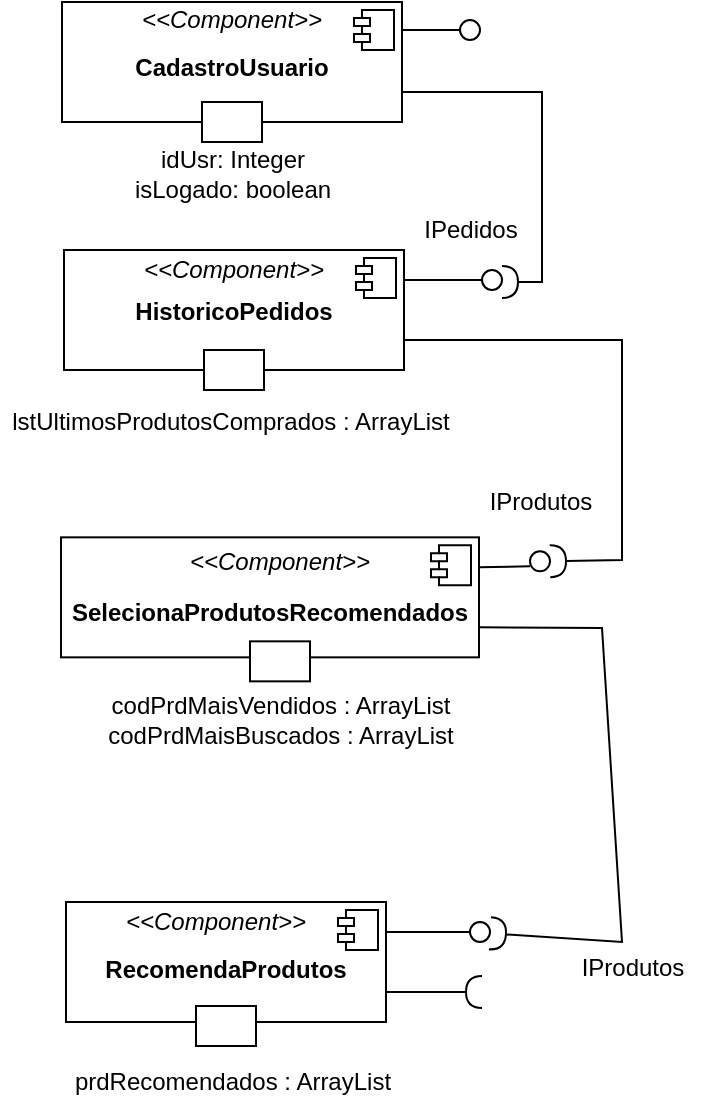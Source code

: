 <mxfile version="13.5.7" type="device"><diagram id="EthnS125_HlTVCzgZFee" name="Page-1"><mxGraphModel dx="1375" dy="515" grid="1" gridSize="10" guides="1" tooltips="1" connect="1" arrows="1" fold="1" page="1" pageScale="1" pageWidth="1169" pageHeight="827" math="0" shadow="0"><root><mxCell id="0"/><mxCell id="1" parent="0"/><mxCell id="lv2RkqwLo2s6CPTMLzVZ-1" value="&lt;p style=&quot;margin: 0px ; margin-top: 6px ; text-align: center&quot;&gt;&lt;br&gt;&lt;/p&gt;" style="align=left;overflow=fill;html=1;dropTarget=0;" parent="1" vertex="1"><mxGeometry x="79.5" y="307.67" width="209" height="60" as="geometry"/></mxCell><mxCell id="lv2RkqwLo2s6CPTMLzVZ-2" value="" style="shape=component;jettyWidth=8;jettyHeight=4;" parent="lv2RkqwLo2s6CPTMLzVZ-1" vertex="1"><mxGeometry x="1" width="20" height="20" relative="1" as="geometry"><mxPoint x="-24" y="4" as="offset"/></mxGeometry></mxCell><mxCell id="lv2RkqwLo2s6CPTMLzVZ-3" value="&lt;i&gt;&amp;lt;&amp;lt;Component&amp;gt;&amp;gt;&lt;/i&gt;" style="text;html=1;strokeColor=none;fillColor=none;align=center;verticalAlign=middle;whiteSpace=wrap;rounded=0;" parent="1" vertex="1"><mxGeometry x="154" y="309.67" width="70" height="20" as="geometry"/></mxCell><mxCell id="lv2RkqwLo2s6CPTMLzVZ-4" value="" style="rounded=0;orthogonalLoop=1;jettySize=auto;html=1;endArrow=none;endFill=0;entryX=0;entryY=0.75;entryDx=0;entryDy=0;entryPerimeter=0;exitX=1;exitY=0.25;exitDx=0;exitDy=0;" parent="1" edge="1" target="lv2RkqwLo2s6CPTMLzVZ-6" source="lv2RkqwLo2s6CPTMLzVZ-1"><mxGeometry relative="1" as="geometry"><mxPoint x="210" y="323.67" as="sourcePoint"/><mxPoint x="266" y="323.34" as="targetPoint"/></mxGeometry></mxCell><mxCell id="lv2RkqwLo2s6CPTMLzVZ-5" value="" style="rounded=0;orthogonalLoop=1;jettySize=auto;html=1;endArrow=halfCircle;endFill=0;endSize=6;strokeWidth=1;exitX=1;exitY=0.75;exitDx=0;exitDy=0;entryX=1;entryY=0.567;entryDx=0;entryDy=0;entryPerimeter=0;" parent="1" source="lv2RkqwLo2s6CPTMLzVZ-1" edge="1" target="D32Wgs87njkqTlpQceE--7"><mxGeometry relative="1" as="geometry"><mxPoint x="500" y="464.67" as="sourcePoint"/><mxPoint x="310" y="500" as="targetPoint"/><Array as="points"><mxPoint x="350" y="353"/><mxPoint x="360" y="510"/></Array></mxGeometry></mxCell><mxCell id="lv2RkqwLo2s6CPTMLzVZ-6" value="" style="ellipse;whiteSpace=wrap;html=1;fontFamily=Helvetica;fontSize=12;fontColor=#000000;align=center;strokeColor=#000000;fillColor=#ffffff;points=[];aspect=fixed;resizable=0;" parent="1" vertex="1"><mxGeometry x="314" y="314.67" width="10" height="10" as="geometry"/></mxCell><mxCell id="lv2RkqwLo2s6CPTMLzVZ-8" value="" style="html=1;" parent="1" vertex="1"><mxGeometry x="174" y="359.67" width="30" height="20" as="geometry"/></mxCell><mxCell id="lv2RkqwLo2s6CPTMLzVZ-9" value="&lt;p style=&quot;margin: 0px ; margin-top: 6px ; text-align: center&quot;&gt;&lt;br&gt;&lt;/p&gt;" style="align=left;overflow=fill;html=1;dropTarget=0;" parent="1" vertex="1"><mxGeometry x="80" y="40" width="170" height="60" as="geometry"/></mxCell><mxCell id="lv2RkqwLo2s6CPTMLzVZ-10" value="" style="shape=component;jettyWidth=8;jettyHeight=4;" parent="lv2RkqwLo2s6CPTMLzVZ-9" vertex="1"><mxGeometry x="1" width="20" height="20" relative="1" as="geometry"><mxPoint x="-24" y="4" as="offset"/></mxGeometry></mxCell><mxCell id="lv2RkqwLo2s6CPTMLzVZ-11" value="&lt;i&gt;&amp;lt;&amp;lt;Component&amp;gt;&amp;gt;&lt;/i&gt;" style="text;html=1;strokeColor=none;fillColor=none;align=center;verticalAlign=middle;whiteSpace=wrap;rounded=0;" parent="1" vertex="1"><mxGeometry x="130" y="39" width="70" height="20" as="geometry"/></mxCell><mxCell id="lv2RkqwLo2s6CPTMLzVZ-12" value="" style="rounded=0;orthogonalLoop=1;jettySize=auto;html=1;endArrow=none;endFill=0;" parent="1" edge="1"><mxGeometry relative="1" as="geometry"><mxPoint x="250" y="54" as="sourcePoint"/><mxPoint x="280" y="54" as="targetPoint"/></mxGeometry></mxCell><mxCell id="lv2RkqwLo2s6CPTMLzVZ-13" value="" style="rounded=0;orthogonalLoop=1;jettySize=auto;html=1;endArrow=halfCircle;endFill=0;endSize=6;strokeWidth=1;exitX=1;exitY=0.75;exitDx=0;exitDy=0;edgeStyle=orthogonalEdgeStyle;" parent="1" source="lv2RkqwLo2s6CPTMLzVZ-9" edge="1"><mxGeometry relative="1" as="geometry"><mxPoint x="540" y="195" as="sourcePoint"/><mxPoint x="300" y="180" as="targetPoint"/><Array as="points"><mxPoint x="320" y="85"/><mxPoint x="320" y="180"/></Array></mxGeometry></mxCell><mxCell id="lv2RkqwLo2s6CPTMLzVZ-14" value="" style="ellipse;whiteSpace=wrap;html=1;fontFamily=Helvetica;fontSize=12;fontColor=#000000;align=center;strokeColor=#000000;fillColor=#ffffff;points=[];aspect=fixed;resizable=0;" parent="1" vertex="1"><mxGeometry x="279" y="49" width="10" height="10" as="geometry"/></mxCell><mxCell id="lv2RkqwLo2s6CPTMLzVZ-15" value="" style="html=1;" parent="1" vertex="1"><mxGeometry x="150" y="90" width="30" height="20" as="geometry"/></mxCell><mxCell id="lv2RkqwLo2s6CPTMLzVZ-23" value="SelecionaProdutosRecomendados" style="text;align=center;fontStyle=1;verticalAlign=middle;spacingLeft=3;spacingRight=3;strokeColor=none;rotatable=0;points=[[0,0.5],[1,0.5]];portConstraint=eastwest;" parent="1" vertex="1"><mxGeometry x="144" y="331.67" width="80" height="26" as="geometry"/></mxCell><mxCell id="lv2RkqwLo2s6CPTMLzVZ-24" value="CadastroUsuario" style="text;align=center;fontStyle=1;verticalAlign=middle;spacingLeft=3;spacingRight=3;strokeColor=none;rotatable=0;points=[[0,0.5],[1,0.5]];portConstraint=eastwest;" parent="1" vertex="1"><mxGeometry x="125" y="59" width="80" height="26" as="geometry"/></mxCell><mxCell id="lv2RkqwLo2s6CPTMLzVZ-29" value="IPedidos" style="text;html=1;align=center;verticalAlign=middle;resizable=0;points=[];autosize=1;" parent="1" vertex="1"><mxGeometry x="254" y="144" width="60" height="20" as="geometry"/></mxCell><mxCell id="lv2RkqwLo2s6CPTMLzVZ-30" value="IProdutos" style="text;html=1;align=center;verticalAlign=middle;resizable=0;points=[];autosize=1;" parent="1" vertex="1"><mxGeometry x="330" y="513" width="70" height="20" as="geometry"/></mxCell><mxCell id="VYW2KucFNAFeYeuMCBuG-1" value="&lt;p style=&quot;margin: 0px ; margin-top: 6px ; text-align: center&quot;&gt;&lt;br&gt;&lt;/p&gt;" style="align=left;overflow=fill;html=1;dropTarget=0;" vertex="1" parent="1"><mxGeometry x="81" y="164" width="170" height="60" as="geometry"/></mxCell><mxCell id="VYW2KucFNAFeYeuMCBuG-2" value="" style="shape=component;jettyWidth=8;jettyHeight=4;" vertex="1" parent="VYW2KucFNAFeYeuMCBuG-1"><mxGeometry x="1" width="20" height="20" relative="1" as="geometry"><mxPoint x="-24" y="4" as="offset"/></mxGeometry></mxCell><mxCell id="VYW2KucFNAFeYeuMCBuG-3" value="&lt;i&gt;&amp;lt;&amp;lt;Component&amp;gt;&amp;gt;&lt;/i&gt;" style="text;html=1;strokeColor=none;fillColor=none;align=center;verticalAlign=middle;whiteSpace=wrap;rounded=0;" vertex="1" parent="1"><mxGeometry x="131" y="164" width="70" height="20" as="geometry"/></mxCell><mxCell id="VYW2KucFNAFeYeuMCBuG-4" value="" style="rounded=0;orthogonalLoop=1;jettySize=auto;html=1;endArrow=none;endFill=0;exitX=0;exitY=0.25;exitDx=0;exitDy=0;entryX=0.733;entryY=0.233;entryDx=0;entryDy=0;entryPerimeter=0;" edge="1" parent="1" source="VYW2KucFNAFeYeuMCBuG-6" target="VYW2KucFNAFeYeuMCBuG-6"><mxGeometry relative="1" as="geometry"><mxPoint x="1000" y="305" as="sourcePoint"/><mxPoint x="895" y="240" as="targetPoint"/></mxGeometry></mxCell><mxCell id="VYW2KucFNAFeYeuMCBuG-5" value="" style="rounded=0;orthogonalLoop=1;jettySize=auto;html=1;endArrow=halfCircle;endFill=0;endSize=6;strokeWidth=1;exitX=1;exitY=0.75;exitDx=0;exitDy=0;" edge="1" parent="1" source="VYW2KucFNAFeYeuMCBuG-1" target="lv2RkqwLo2s6CPTMLzVZ-6"><mxGeometry relative="1" as="geometry"><mxPoint x="1520" y="395" as="sourcePoint"/><mxPoint x="360" y="314" as="targetPoint"/><Array as="points"><mxPoint x="360" y="209"/><mxPoint x="360" y="319"/></Array></mxGeometry></mxCell><mxCell id="VYW2KucFNAFeYeuMCBuG-7" value="" style="html=1;" vertex="1" parent="1"><mxGeometry x="151" y="214" width="30" height="20" as="geometry"/></mxCell><mxCell id="VYW2KucFNAFeYeuMCBuG-8" value="HistoricoPedidos" style="text;align=center;fontStyle=1;verticalAlign=middle;spacingLeft=3;spacingRight=3;strokeColor=none;rotatable=0;points=[[0,0.5],[1,0.5]];portConstraint=eastwest;" vertex="1" parent="1"><mxGeometry x="126" y="181" width="80" height="26" as="geometry"/></mxCell><mxCell id="VYW2KucFNAFeYeuMCBuG-9" value="IProdutos" style="text;html=1;align=center;verticalAlign=middle;resizable=0;points=[];autosize=1;" vertex="1" parent="1"><mxGeometry x="284" y="280" width="70" height="20" as="geometry"/></mxCell><mxCell id="D32Wgs87njkqTlpQceE--2" value="&lt;p style=&quot;margin: 0px ; margin-top: 6px ; text-align: center&quot;&gt;&lt;br&gt;&lt;/p&gt;" style="align=left;overflow=fill;html=1;dropTarget=0;" vertex="1" parent="1"><mxGeometry x="82" y="490" width="160" height="60" as="geometry"/></mxCell><mxCell id="D32Wgs87njkqTlpQceE--3" value="" style="shape=component;jettyWidth=8;jettyHeight=4;" vertex="1" parent="D32Wgs87njkqTlpQceE--2"><mxGeometry x="1" width="20" height="20" relative="1" as="geometry"><mxPoint x="-24" y="4" as="offset"/></mxGeometry></mxCell><mxCell id="D32Wgs87njkqTlpQceE--4" value="&lt;i&gt;&amp;lt;&amp;lt;Component&amp;gt;&amp;gt;&lt;/i&gt;" style="text;html=1;strokeColor=none;fillColor=none;align=center;verticalAlign=middle;whiteSpace=wrap;rounded=0;" vertex="1" parent="1"><mxGeometry x="122" y="490" width="70" height="20" as="geometry"/></mxCell><mxCell id="D32Wgs87njkqTlpQceE--5" value="" style="rounded=0;orthogonalLoop=1;jettySize=auto;html=1;endArrow=none;endFill=0;exitX=1;exitY=0.25;exitDx=0;exitDy=0;" edge="1" parent="1" source="D32Wgs87njkqTlpQceE--2" target="D32Wgs87njkqTlpQceE--7"><mxGeometry relative="1" as="geometry"><mxPoint x="173.5" y="581" as="sourcePoint"/><mxPoint x="68.5" y="516" as="targetPoint"/></mxGeometry></mxCell><mxCell id="D32Wgs87njkqTlpQceE--6" value="" style="rounded=0;orthogonalLoop=1;jettySize=auto;html=1;endArrow=halfCircle;endFill=0;endSize=6;strokeWidth=1;exitX=1;exitY=0.75;exitDx=0;exitDy=0;" edge="1" parent="1" source="D32Wgs87njkqTlpQceE--2"><mxGeometry relative="1" as="geometry"><mxPoint x="693.5" y="671" as="sourcePoint"/><mxPoint x="290" y="535" as="targetPoint"/><Array as="points"/></mxGeometry></mxCell><mxCell id="D32Wgs87njkqTlpQceE--7" value="" style="ellipse;whiteSpace=wrap;html=1;fontFamily=Helvetica;fontSize=12;fontColor=#000000;align=center;strokeColor=#000000;fillColor=#ffffff;points=[];aspect=fixed;resizable=0;" vertex="1" parent="1"><mxGeometry x="284" y="500" width="10" height="10" as="geometry"/></mxCell><mxCell id="D32Wgs87njkqTlpQceE--8" value="" style="html=1;" vertex="1" parent="1"><mxGeometry x="147" y="542" width="30" height="20" as="geometry"/></mxCell><mxCell id="D32Wgs87njkqTlpQceE--9" value="RecomendaProdutos" style="text;align=center;fontStyle=1;verticalAlign=middle;spacingLeft=3;spacingRight=3;strokeColor=none;rotatable=0;points=[[0,0.5],[1,0.5]];portConstraint=eastwest;" vertex="1" parent="1"><mxGeometry x="122" y="510" width="80" height="26" as="geometry"/></mxCell><mxCell id="VYW2KucFNAFeYeuMCBuG-6" value="" style="ellipse;whiteSpace=wrap;html=1;fontFamily=Helvetica;fontSize=12;fontColor=#000000;align=center;strokeColor=#000000;fillColor=#ffffff;points=[];aspect=fixed;resizable=0;" vertex="1" parent="1"><mxGeometry x="290" y="174" width="10" height="10" as="geometry"/></mxCell><mxCell id="D32Wgs87njkqTlpQceE--10" value="" style="rounded=0;orthogonalLoop=1;jettySize=auto;html=1;endArrow=none;endFill=0;exitX=1;exitY=0.25;exitDx=0;exitDy=0;" edge="1" parent="1" source="VYW2KucFNAFeYeuMCBuG-1" target="VYW2KucFNAFeYeuMCBuG-6"><mxGeometry relative="1" as="geometry"><mxPoint x="960" y="239" as="sourcePoint"/><mxPoint x="895" y="240" as="targetPoint"/></mxGeometry></mxCell><mxCell id="yVt0GkdOHtEMQ7wN7VP2-1" value="idUsr: Integer&lt;br&gt;isLogado: boolean" style="text;html=1;align=center;verticalAlign=middle;resizable=0;points=[];autosize=1;" vertex="1" parent="1"><mxGeometry x="110" y="111" width="110" height="30" as="geometry"/></mxCell><mxCell id="yVt0GkdOHtEMQ7wN7VP2-5" value="lstUltimosProdutosComprados : ArrayList" style="text;html=1;align=center;verticalAlign=middle;resizable=0;points=[];autosize=1;" vertex="1" parent="1"><mxGeometry x="49" y="240" width="230" height="20" as="geometry"/></mxCell><mxCell id="yVt0GkdOHtEMQ7wN7VP2-6" value="codPrdMaisVendidos : ArrayList&lt;br&gt;codPrdMaisBuscados : ArrayList" style="text;html=1;align=center;verticalAlign=middle;resizable=0;points=[];autosize=1;" vertex="1" parent="1"><mxGeometry x="94" y="384" width="190" height="30" as="geometry"/></mxCell><mxCell id="yVt0GkdOHtEMQ7wN7VP2-7" value="prdRecomendados : ArrayList" style="text;html=1;align=center;verticalAlign=middle;resizable=0;points=[];autosize=1;" vertex="1" parent="1"><mxGeometry x="80" y="570" width="170" height="20" as="geometry"/></mxCell></root></mxGraphModel></diagram></mxfile>